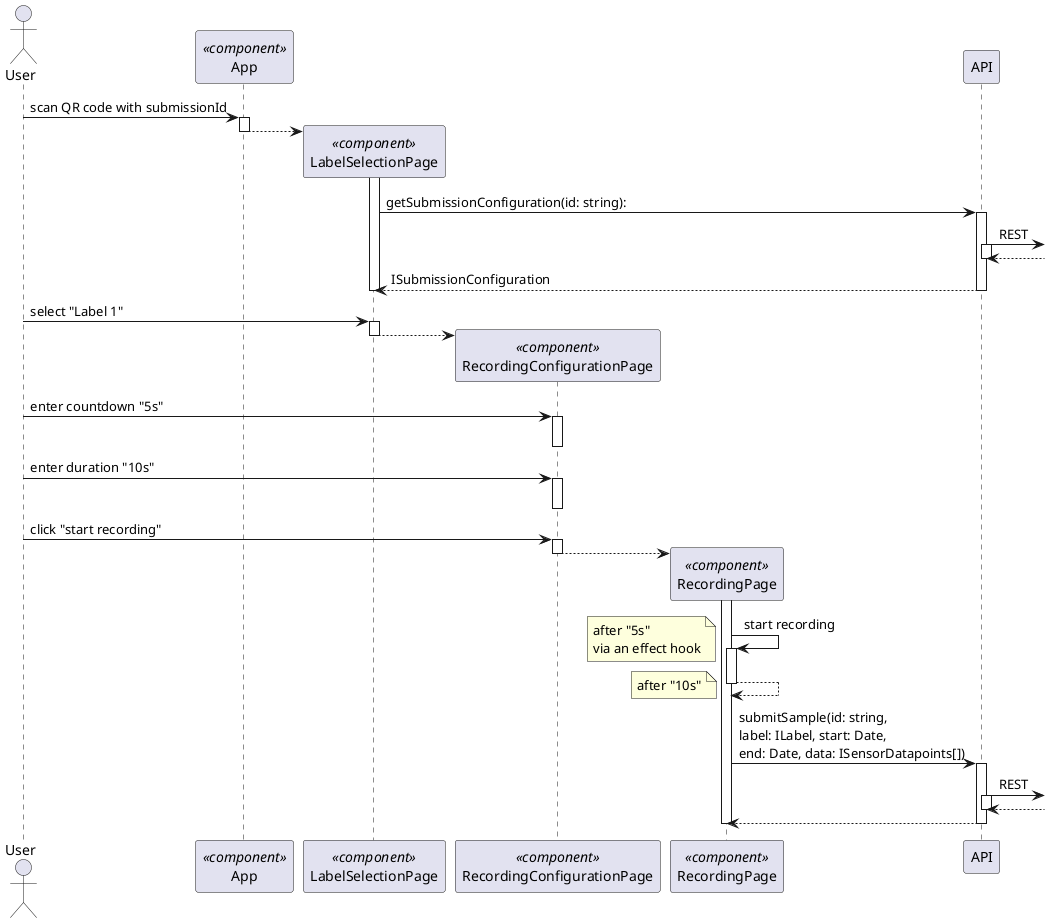 @startuml Mobile Client - New Sample
autoactivate on

actor User as u
participant App as app << component >>
participant LabelSelectionPage as lsp << component >>
participant RecordingConfigurationPage as rcp << component >>
participant RecordingPage as rp << component >>
participant API as api

u -> app : scan QR code with submissionId
app --> lsp **
deactivate app
activate lsp
lsp -> api : getSubmissionConfiguration(id: string):
api ->]: REST
return
return ISubmissionConfiguration
deactivate

u -> lsp : select "Label 1"
lsp --> rcp **
deactivate lsp
u -> rcp : enter countdown "5s"
deactivate
u -> rcp : enter duration "10s"
deactivate
u -> rcp : click "start recording"
rcp --> rp **
deactivate rcp
activate rp
rp -> rp : start recording
note left: after "5s"\nvia an effect hook
return
note left: after "10s"
rp -> api: submitSample(id: string,\nlabel: ILabel, start: Date,\nend: Date, data: ISensorDatapoints[])
api ->]: REST
return
return
deactivate
@enduml